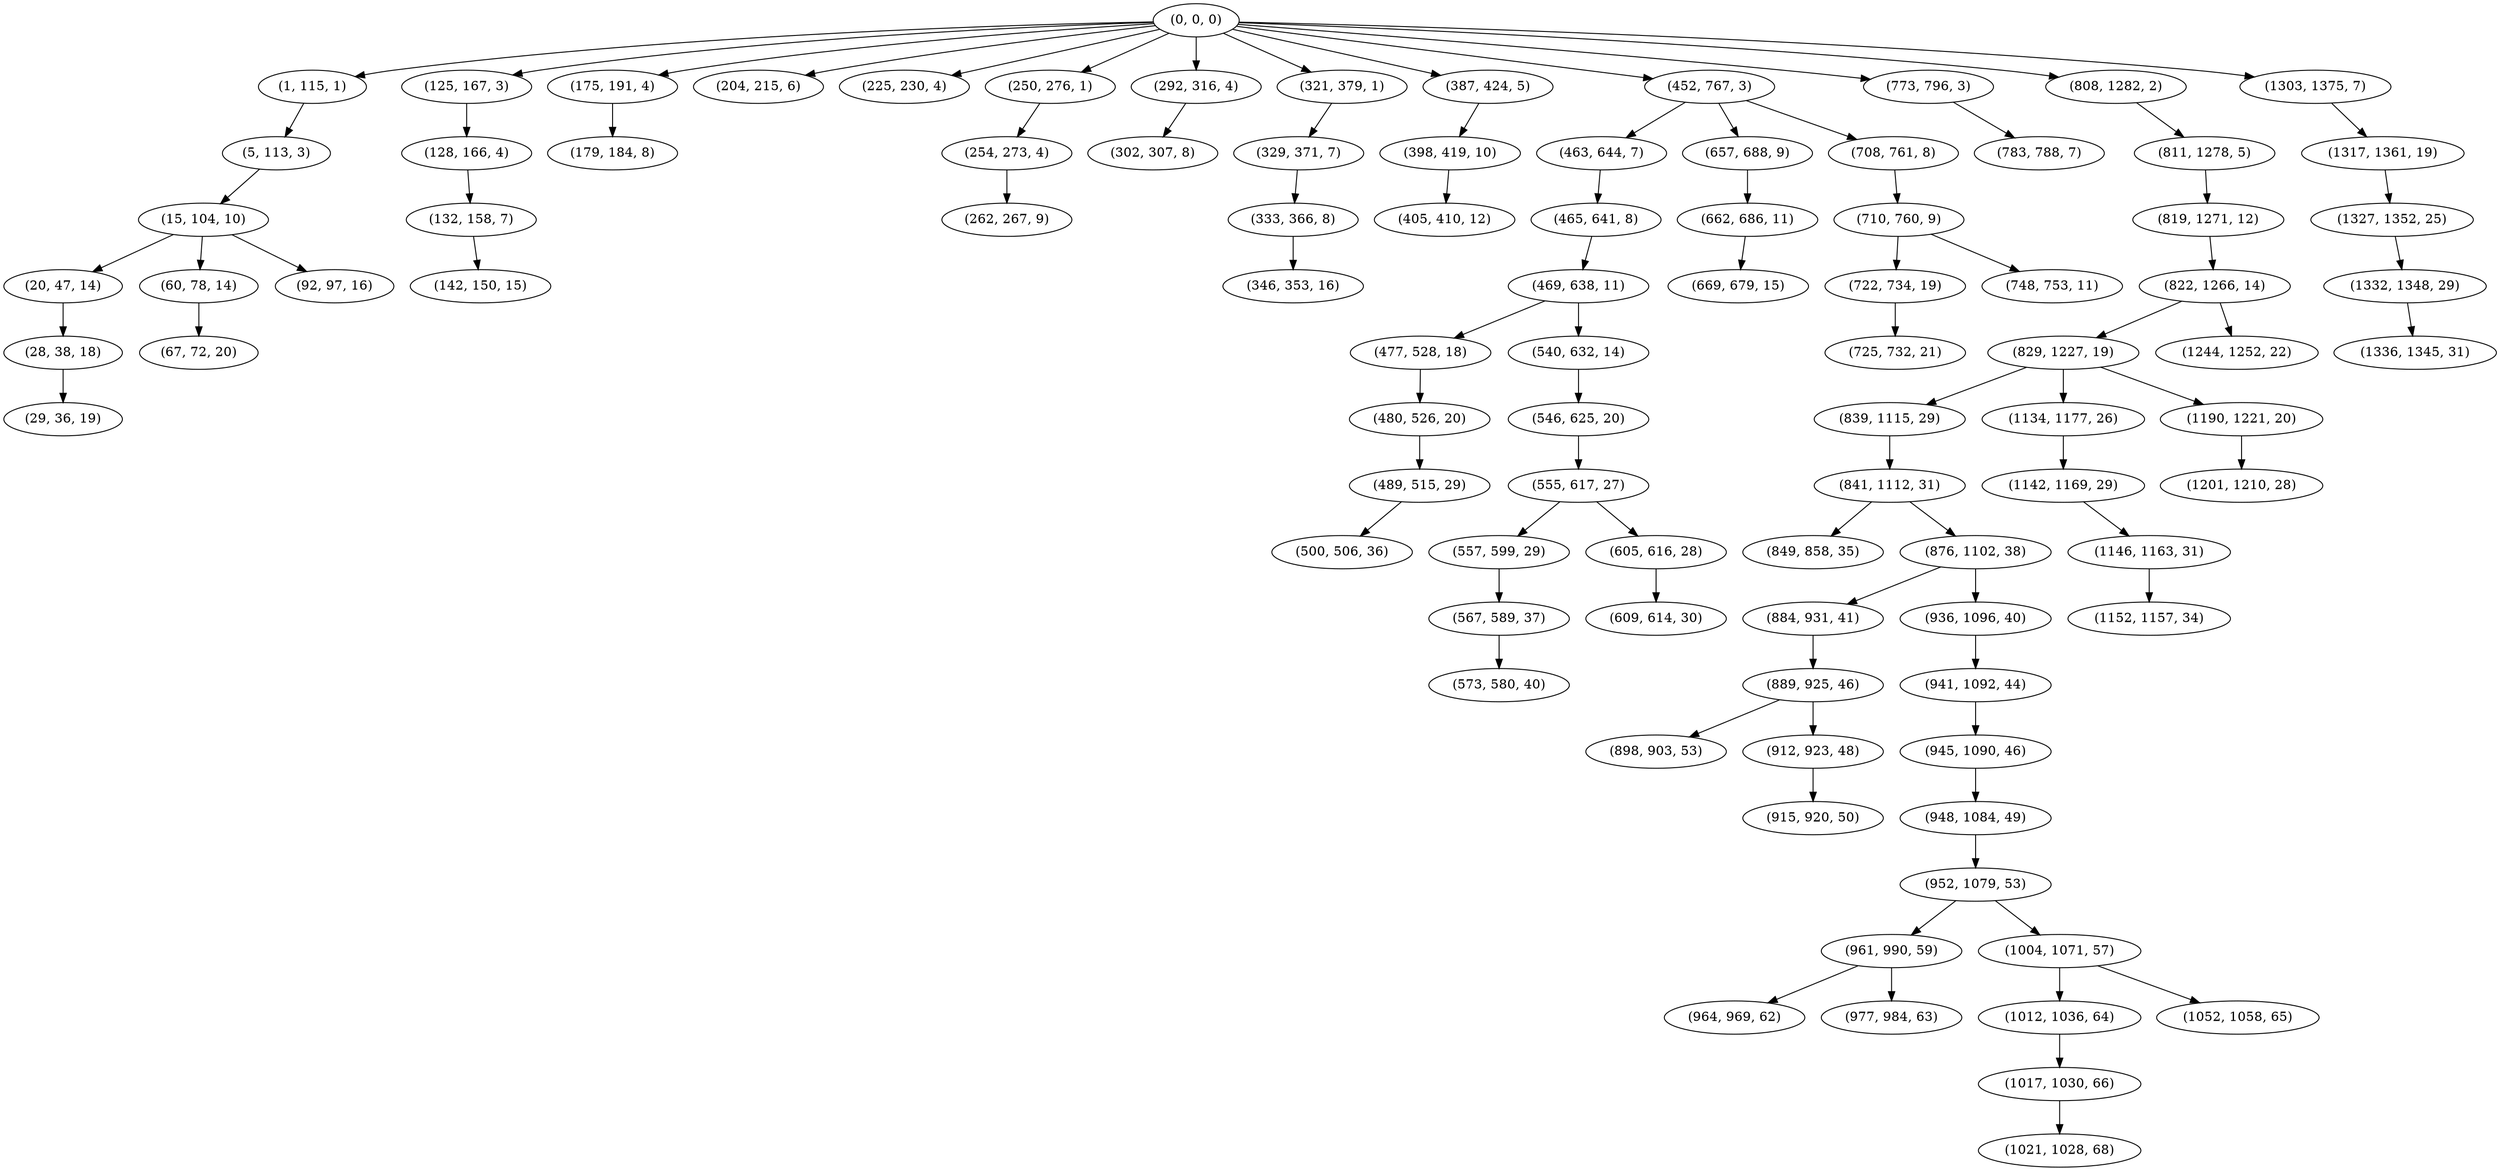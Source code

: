 digraph tree {
    "(0, 0, 0)";
    "(1, 115, 1)";
    "(5, 113, 3)";
    "(15, 104, 10)";
    "(20, 47, 14)";
    "(28, 38, 18)";
    "(29, 36, 19)";
    "(60, 78, 14)";
    "(67, 72, 20)";
    "(92, 97, 16)";
    "(125, 167, 3)";
    "(128, 166, 4)";
    "(132, 158, 7)";
    "(142, 150, 15)";
    "(175, 191, 4)";
    "(179, 184, 8)";
    "(204, 215, 6)";
    "(225, 230, 4)";
    "(250, 276, 1)";
    "(254, 273, 4)";
    "(262, 267, 9)";
    "(292, 316, 4)";
    "(302, 307, 8)";
    "(321, 379, 1)";
    "(329, 371, 7)";
    "(333, 366, 8)";
    "(346, 353, 16)";
    "(387, 424, 5)";
    "(398, 419, 10)";
    "(405, 410, 12)";
    "(452, 767, 3)";
    "(463, 644, 7)";
    "(465, 641, 8)";
    "(469, 638, 11)";
    "(477, 528, 18)";
    "(480, 526, 20)";
    "(489, 515, 29)";
    "(500, 506, 36)";
    "(540, 632, 14)";
    "(546, 625, 20)";
    "(555, 617, 27)";
    "(557, 599, 29)";
    "(567, 589, 37)";
    "(573, 580, 40)";
    "(605, 616, 28)";
    "(609, 614, 30)";
    "(657, 688, 9)";
    "(662, 686, 11)";
    "(669, 679, 15)";
    "(708, 761, 8)";
    "(710, 760, 9)";
    "(722, 734, 19)";
    "(725, 732, 21)";
    "(748, 753, 11)";
    "(773, 796, 3)";
    "(783, 788, 7)";
    "(808, 1282, 2)";
    "(811, 1278, 5)";
    "(819, 1271, 12)";
    "(822, 1266, 14)";
    "(829, 1227, 19)";
    "(839, 1115, 29)";
    "(841, 1112, 31)";
    "(849, 858, 35)";
    "(876, 1102, 38)";
    "(884, 931, 41)";
    "(889, 925, 46)";
    "(898, 903, 53)";
    "(912, 923, 48)";
    "(915, 920, 50)";
    "(936, 1096, 40)";
    "(941, 1092, 44)";
    "(945, 1090, 46)";
    "(948, 1084, 49)";
    "(952, 1079, 53)";
    "(961, 990, 59)";
    "(964, 969, 62)";
    "(977, 984, 63)";
    "(1004, 1071, 57)";
    "(1012, 1036, 64)";
    "(1017, 1030, 66)";
    "(1021, 1028, 68)";
    "(1052, 1058, 65)";
    "(1134, 1177, 26)";
    "(1142, 1169, 29)";
    "(1146, 1163, 31)";
    "(1152, 1157, 34)";
    "(1190, 1221, 20)";
    "(1201, 1210, 28)";
    "(1244, 1252, 22)";
    "(1303, 1375, 7)";
    "(1317, 1361, 19)";
    "(1327, 1352, 25)";
    "(1332, 1348, 29)";
    "(1336, 1345, 31)";
    "(0, 0, 0)" -> "(1, 115, 1)";
    "(0, 0, 0)" -> "(125, 167, 3)";
    "(0, 0, 0)" -> "(175, 191, 4)";
    "(0, 0, 0)" -> "(204, 215, 6)";
    "(0, 0, 0)" -> "(225, 230, 4)";
    "(0, 0, 0)" -> "(250, 276, 1)";
    "(0, 0, 0)" -> "(292, 316, 4)";
    "(0, 0, 0)" -> "(321, 379, 1)";
    "(0, 0, 0)" -> "(387, 424, 5)";
    "(0, 0, 0)" -> "(452, 767, 3)";
    "(0, 0, 0)" -> "(773, 796, 3)";
    "(0, 0, 0)" -> "(808, 1282, 2)";
    "(0, 0, 0)" -> "(1303, 1375, 7)";
    "(1, 115, 1)" -> "(5, 113, 3)";
    "(5, 113, 3)" -> "(15, 104, 10)";
    "(15, 104, 10)" -> "(20, 47, 14)";
    "(15, 104, 10)" -> "(60, 78, 14)";
    "(15, 104, 10)" -> "(92, 97, 16)";
    "(20, 47, 14)" -> "(28, 38, 18)";
    "(28, 38, 18)" -> "(29, 36, 19)";
    "(60, 78, 14)" -> "(67, 72, 20)";
    "(125, 167, 3)" -> "(128, 166, 4)";
    "(128, 166, 4)" -> "(132, 158, 7)";
    "(132, 158, 7)" -> "(142, 150, 15)";
    "(175, 191, 4)" -> "(179, 184, 8)";
    "(250, 276, 1)" -> "(254, 273, 4)";
    "(254, 273, 4)" -> "(262, 267, 9)";
    "(292, 316, 4)" -> "(302, 307, 8)";
    "(321, 379, 1)" -> "(329, 371, 7)";
    "(329, 371, 7)" -> "(333, 366, 8)";
    "(333, 366, 8)" -> "(346, 353, 16)";
    "(387, 424, 5)" -> "(398, 419, 10)";
    "(398, 419, 10)" -> "(405, 410, 12)";
    "(452, 767, 3)" -> "(463, 644, 7)";
    "(452, 767, 3)" -> "(657, 688, 9)";
    "(452, 767, 3)" -> "(708, 761, 8)";
    "(463, 644, 7)" -> "(465, 641, 8)";
    "(465, 641, 8)" -> "(469, 638, 11)";
    "(469, 638, 11)" -> "(477, 528, 18)";
    "(469, 638, 11)" -> "(540, 632, 14)";
    "(477, 528, 18)" -> "(480, 526, 20)";
    "(480, 526, 20)" -> "(489, 515, 29)";
    "(489, 515, 29)" -> "(500, 506, 36)";
    "(540, 632, 14)" -> "(546, 625, 20)";
    "(546, 625, 20)" -> "(555, 617, 27)";
    "(555, 617, 27)" -> "(557, 599, 29)";
    "(555, 617, 27)" -> "(605, 616, 28)";
    "(557, 599, 29)" -> "(567, 589, 37)";
    "(567, 589, 37)" -> "(573, 580, 40)";
    "(605, 616, 28)" -> "(609, 614, 30)";
    "(657, 688, 9)" -> "(662, 686, 11)";
    "(662, 686, 11)" -> "(669, 679, 15)";
    "(708, 761, 8)" -> "(710, 760, 9)";
    "(710, 760, 9)" -> "(722, 734, 19)";
    "(710, 760, 9)" -> "(748, 753, 11)";
    "(722, 734, 19)" -> "(725, 732, 21)";
    "(773, 796, 3)" -> "(783, 788, 7)";
    "(808, 1282, 2)" -> "(811, 1278, 5)";
    "(811, 1278, 5)" -> "(819, 1271, 12)";
    "(819, 1271, 12)" -> "(822, 1266, 14)";
    "(822, 1266, 14)" -> "(829, 1227, 19)";
    "(822, 1266, 14)" -> "(1244, 1252, 22)";
    "(829, 1227, 19)" -> "(839, 1115, 29)";
    "(829, 1227, 19)" -> "(1134, 1177, 26)";
    "(829, 1227, 19)" -> "(1190, 1221, 20)";
    "(839, 1115, 29)" -> "(841, 1112, 31)";
    "(841, 1112, 31)" -> "(849, 858, 35)";
    "(841, 1112, 31)" -> "(876, 1102, 38)";
    "(876, 1102, 38)" -> "(884, 931, 41)";
    "(876, 1102, 38)" -> "(936, 1096, 40)";
    "(884, 931, 41)" -> "(889, 925, 46)";
    "(889, 925, 46)" -> "(898, 903, 53)";
    "(889, 925, 46)" -> "(912, 923, 48)";
    "(912, 923, 48)" -> "(915, 920, 50)";
    "(936, 1096, 40)" -> "(941, 1092, 44)";
    "(941, 1092, 44)" -> "(945, 1090, 46)";
    "(945, 1090, 46)" -> "(948, 1084, 49)";
    "(948, 1084, 49)" -> "(952, 1079, 53)";
    "(952, 1079, 53)" -> "(961, 990, 59)";
    "(952, 1079, 53)" -> "(1004, 1071, 57)";
    "(961, 990, 59)" -> "(964, 969, 62)";
    "(961, 990, 59)" -> "(977, 984, 63)";
    "(1004, 1071, 57)" -> "(1012, 1036, 64)";
    "(1004, 1071, 57)" -> "(1052, 1058, 65)";
    "(1012, 1036, 64)" -> "(1017, 1030, 66)";
    "(1017, 1030, 66)" -> "(1021, 1028, 68)";
    "(1134, 1177, 26)" -> "(1142, 1169, 29)";
    "(1142, 1169, 29)" -> "(1146, 1163, 31)";
    "(1146, 1163, 31)" -> "(1152, 1157, 34)";
    "(1190, 1221, 20)" -> "(1201, 1210, 28)";
    "(1303, 1375, 7)" -> "(1317, 1361, 19)";
    "(1317, 1361, 19)" -> "(1327, 1352, 25)";
    "(1327, 1352, 25)" -> "(1332, 1348, 29)";
    "(1332, 1348, 29)" -> "(1336, 1345, 31)";
}
